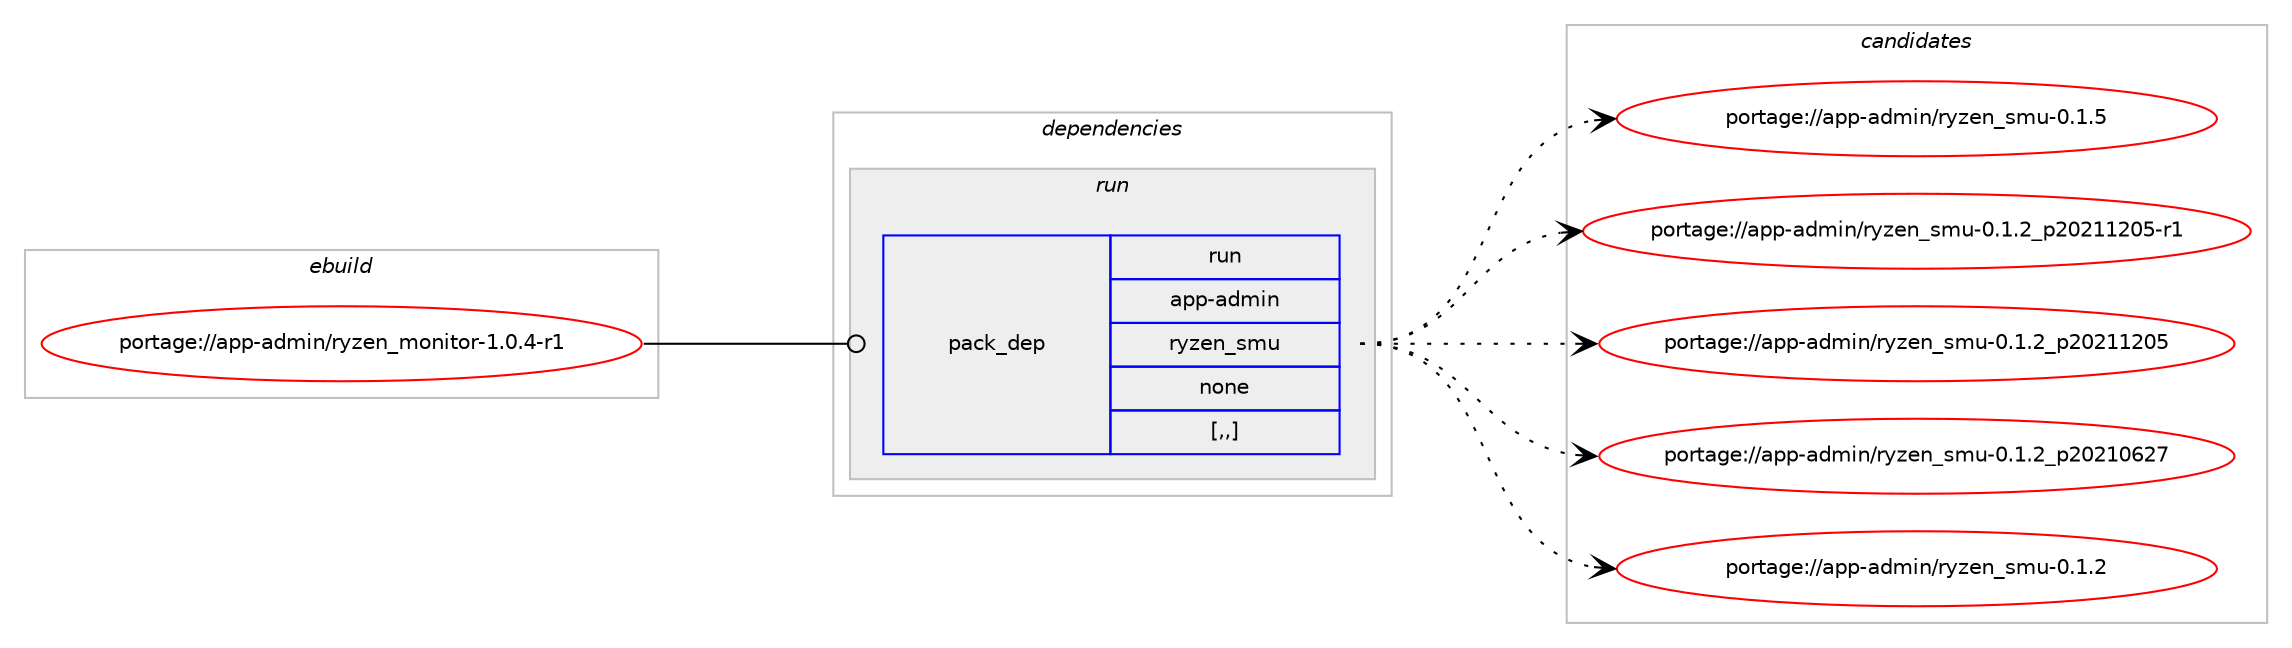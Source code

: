 digraph prolog {

# *************
# Graph options
# *************

newrank=true;
concentrate=true;
compound=true;
graph [rankdir=LR,fontname=Helvetica,fontsize=10,ranksep=1.5];#, ranksep=2.5, nodesep=0.2];
edge  [arrowhead=vee];
node  [fontname=Helvetica,fontsize=10];

# **********
# The ebuild
# **********

subgraph cluster_leftcol {
color=gray;
rank=same;
label=<<i>ebuild</i>>;
id [label="portage://app-admin/ryzen_monitor-1.0.4-r1", color=red, width=4, href="../app-admin/ryzen_monitor-1.0.4-r1.svg"];
}

# ****************
# The dependencies
# ****************

subgraph cluster_midcol {
color=gray;
label=<<i>dependencies</i>>;
subgraph cluster_compile {
fillcolor="#eeeeee";
style=filled;
label=<<i>compile</i>>;
}
subgraph cluster_compileandrun {
fillcolor="#eeeeee";
style=filled;
label=<<i>compile and run</i>>;
}
subgraph cluster_run {
fillcolor="#eeeeee";
style=filled;
label=<<i>run</i>>;
subgraph pack3347 {
dependency4423 [label=<<TABLE BORDER="0" CELLBORDER="1" CELLSPACING="0" CELLPADDING="4" WIDTH="220"><TR><TD ROWSPAN="6" CELLPADDING="30">pack_dep</TD></TR><TR><TD WIDTH="110">run</TD></TR><TR><TD>app-admin</TD></TR><TR><TD>ryzen_smu</TD></TR><TR><TD>none</TD></TR><TR><TD>[,,]</TD></TR></TABLE>>, shape=none, color=blue];
}
id:e -> dependency4423:w [weight=20,style="solid",arrowhead="odot"];
}
}

# **************
# The candidates
# **************

subgraph cluster_choices {
rank=same;
color=gray;
label=<<i>candidates</i>>;

subgraph choice3347 {
color=black;
nodesep=1;
choice9711211245971001091051104711412112210111095115109117454846494653 [label="portage://app-admin/ryzen_smu-0.1.5", color=red, width=4,href="../app-admin/ryzen_smu-0.1.5.svg"];
choice97112112459710010910511047114121122101110951151091174548464946509511250485049495048534511449 [label="portage://app-admin/ryzen_smu-0.1.2_p20211205-r1", color=red, width=4,href="../app-admin/ryzen_smu-0.1.2_p20211205-r1.svg"];
choice9711211245971001091051104711412112210111095115109117454846494650951125048504949504853 [label="portage://app-admin/ryzen_smu-0.1.2_p20211205", color=red, width=4,href="../app-admin/ryzen_smu-0.1.2_p20211205.svg"];
choice9711211245971001091051104711412112210111095115109117454846494650951125048504948545055 [label="portage://app-admin/ryzen_smu-0.1.2_p20210627", color=red, width=4,href="../app-admin/ryzen_smu-0.1.2_p20210627.svg"];
choice9711211245971001091051104711412112210111095115109117454846494650 [label="portage://app-admin/ryzen_smu-0.1.2", color=red, width=4,href="../app-admin/ryzen_smu-0.1.2.svg"];
dependency4423:e -> choice9711211245971001091051104711412112210111095115109117454846494653:w [style=dotted,weight="100"];
dependency4423:e -> choice97112112459710010910511047114121122101110951151091174548464946509511250485049495048534511449:w [style=dotted,weight="100"];
dependency4423:e -> choice9711211245971001091051104711412112210111095115109117454846494650951125048504949504853:w [style=dotted,weight="100"];
dependency4423:e -> choice9711211245971001091051104711412112210111095115109117454846494650951125048504948545055:w [style=dotted,weight="100"];
dependency4423:e -> choice9711211245971001091051104711412112210111095115109117454846494650:w [style=dotted,weight="100"];
}
}

}
